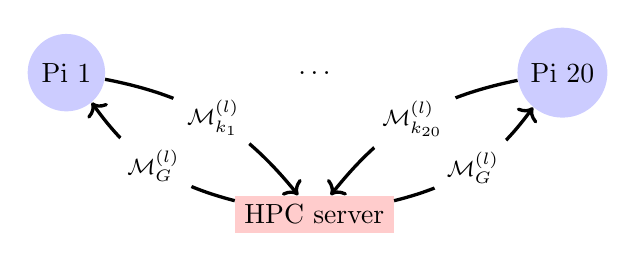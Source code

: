 \begin{tikzpicture}[scale=.9,auto=center,every node/.style={circle}]

\tikzstyle{client}=[fill=blue!20];
\tikzstyle{server}=[fill=red!20,style=rectangle];
\tikzstyle{t}=[fill=red!0];

\node[server] (s) at (0,0) {HPC server};  
\node[client] (c1) at (-3.5,2)  {Pi $1$}; 
\node[t] (te) at (0, 2) {$\ldots$};
\node[client] (c2) at (3.5,2)  {Pi $20$};  

\path[->] (s) edge[very thick, bend left=20] node[midway, fill=white] {\footnotesize $\mathcal M_G^{(l)}$} (c1);
\path[->] (s) edge[very thick, bend right=20] node[midway, fill=white] {\footnotesize $\mathcal M_G^{(l)}$} (c2);

\path[->] (c1) edge[very thick, bend left=20] node[midway, fill=white] {\footnotesize $\mathcal M_{k_1}^{(l)}$} (s); 
\path[->] (c2) edge[very thick, bend right=20] node[midway, fill=white] {\footnotesize $\mathcal M_{k_{20}}^{(l)}$} (s); 


\end{tikzpicture}
